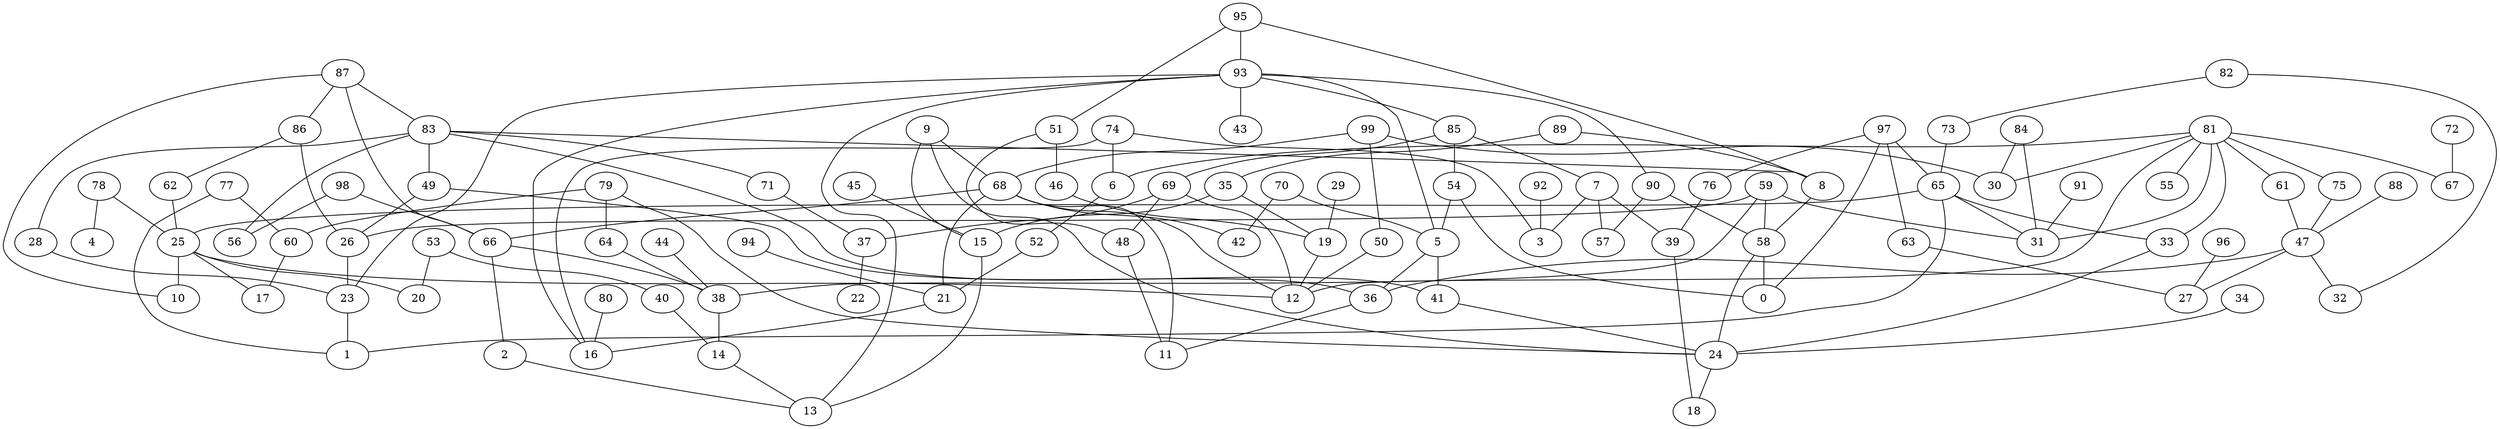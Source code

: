 digraph GG_graph {

subgraph G_graph {
edge [color = black]
"53" -> "20" [dir = none]
"97" -> "65" [dir = none]
"41" -> "24" [dir = none]
"63" -> "27" [dir = none]
"72" -> "67" [dir = none]
"98" -> "66" [dir = none]
"28" -> "23" [dir = none]
"94" -> "21" [dir = none]
"80" -> "16" [dir = none]
"39" -> "18" [dir = none]
"54" -> "0" [dir = none]
"54" -> "5" [dir = none]
"92" -> "3" [dir = none]
"29" -> "19" [dir = none]
"99" -> "68" [dir = none]
"78" -> "4" [dir = none]
"78" -> "25" [dir = none]
"62" -> "25" [dir = none]
"77" -> "60" [dir = none]
"88" -> "47" [dir = none]
"89" -> "8" [dir = none]
"37" -> "22" [dir = none]
"34" -> "24" [dir = none]
"40" -> "14" [dir = none]
"82" -> "32" [dir = none]
"21" -> "16" [dir = none]
"76" -> "39" [dir = none]
"5" -> "36" [dir = none]
"68" -> "11" [dir = none]
"68" -> "42" [dir = none]
"68" -> "66" [dir = none]
"24" -> "18" [dir = none]
"83" -> "71" [dir = none]
"83" -> "56" [dir = none]
"83" -> "8" [dir = none]
"35" -> "15" [dir = none]
"8" -> "58" [dir = none]
"93" -> "43" [dir = none]
"93" -> "23" [dir = none]
"93" -> "13" [dir = none]
"93" -> "85" [dir = none]
"93" -> "5" [dir = none]
"93" -> "16" [dir = none]
"93" -> "90" [dir = none]
"9" -> "68" [dir = none]
"61" -> "47" [dir = none]
"38" -> "14" [dir = none]
"75" -> "47" [dir = none]
"44" -> "38" [dir = none]
"91" -> "31" [dir = none]
"90" -> "57" [dir = none]
"90" -> "58" [dir = none]
"87" -> "86" [dir = none]
"87" -> "10" [dir = none]
"87" -> "66" [dir = none]
"73" -> "65" [dir = none]
"33" -> "24" [dir = none]
"84" -> "31" [dir = none]
"58" -> "24" [dir = none]
"51" -> "48" [dir = none]
"51" -> "46" [dir = none]
"49" -> "26" [dir = none]
"49" -> "36" [dir = none]
"59" -> "58" [dir = none]
"59" -> "38" [dir = none]
"59" -> "31" [dir = none]
"50" -> "12" [dir = none]
"52" -> "21" [dir = none]
"19" -> "12" [dir = none]
"95" -> "51" [dir = none]
"95" -> "8" [dir = none]
"81" -> "67" [dir = none]
"81" -> "30" [dir = none]
"81" -> "55" [dir = none]
"81" -> "6" [dir = none]
"81" -> "12" [dir = none]
"81" -> "75" [dir = none]
"81" -> "31" [dir = none]
"69" -> "37" [dir = none]
"69" -> "12" [dir = none]
"45" -> "15" [dir = none]
"7" -> "3" [dir = none]
"65" -> "1" [dir = none]
"65" -> "25" [dir = none]
"65" -> "31" [dir = none]
"66" -> "2" [dir = none]
"66" -> "38" [dir = none]
"70" -> "42" [dir = none]
"74" -> "3" [dir = none]
"74" -> "6" [dir = none]
"47" -> "32" [dir = none]
"47" -> "27" [dir = none]
"96" -> "27" [dir = none]
"15" -> "13" [dir = none]
"64" -> "38" [dir = none]
"79" -> "60" [dir = none]
"79" -> "24" [dir = none]
"25" -> "20" [dir = none]
"25" -> "17" [dir = none]
"99" -> "30" [dir = none]
"53" -> "40" [dir = none]
"25" -> "10" [dir = none]
"6" -> "52" [dir = none]
"59" -> "26" [dir = none]
"71" -> "37" [dir = none]
"23" -> "1" [dir = none]
"99" -> "50" [dir = none]
"58" -> "0" [dir = none]
"84" -> "30" [dir = none]
"35" -> "19" [dir = none]
"98" -> "56" [dir = none]
"83" -> "49" [dir = none]
"77" -> "1" [dir = none]
"68" -> "12" [dir = none]
"86" -> "26" [dir = none]
"60" -> "17" [dir = none]
"65" -> "33" [dir = none]
"95" -> "93" [dir = none]
"89" -> "35" [dir = none]
"97" -> "0" [dir = none]
"7" -> "39" [dir = none]
"79" -> "64" [dir = none]
"97" -> "63" [dir = none]
"87" -> "83" [dir = none]
"85" -> "7" [dir = none]
"14" -> "13" [dir = none]
"26" -> "23" [dir = none]
"69" -> "48" [dir = none]
"48" -> "11" [dir = none]
"25" -> "12" [dir = none]
"85" -> "69" [dir = none]
"46" -> "19" [dir = none]
"82" -> "73" [dir = none]
"86" -> "62" [dir = none]
"9" -> "15" [dir = none]
"36" -> "11" [dir = none]
"2" -> "13" [dir = none]
"5" -> "41" [dir = none]
"9" -> "24" [dir = none]
"83" -> "28" [dir = none]
"7" -> "57" [dir = none]
"85" -> "54" [dir = none]
"97" -> "76" [dir = none]
"83" -> "41" [dir = none]
"74" -> "16" [dir = none]
"47" -> "36" [dir = none]
"68" -> "21" [dir = none]
"81" -> "61" [dir = none]
"70" -> "5" [dir = none]
"81" -> "33" [dir = none]
}

}

